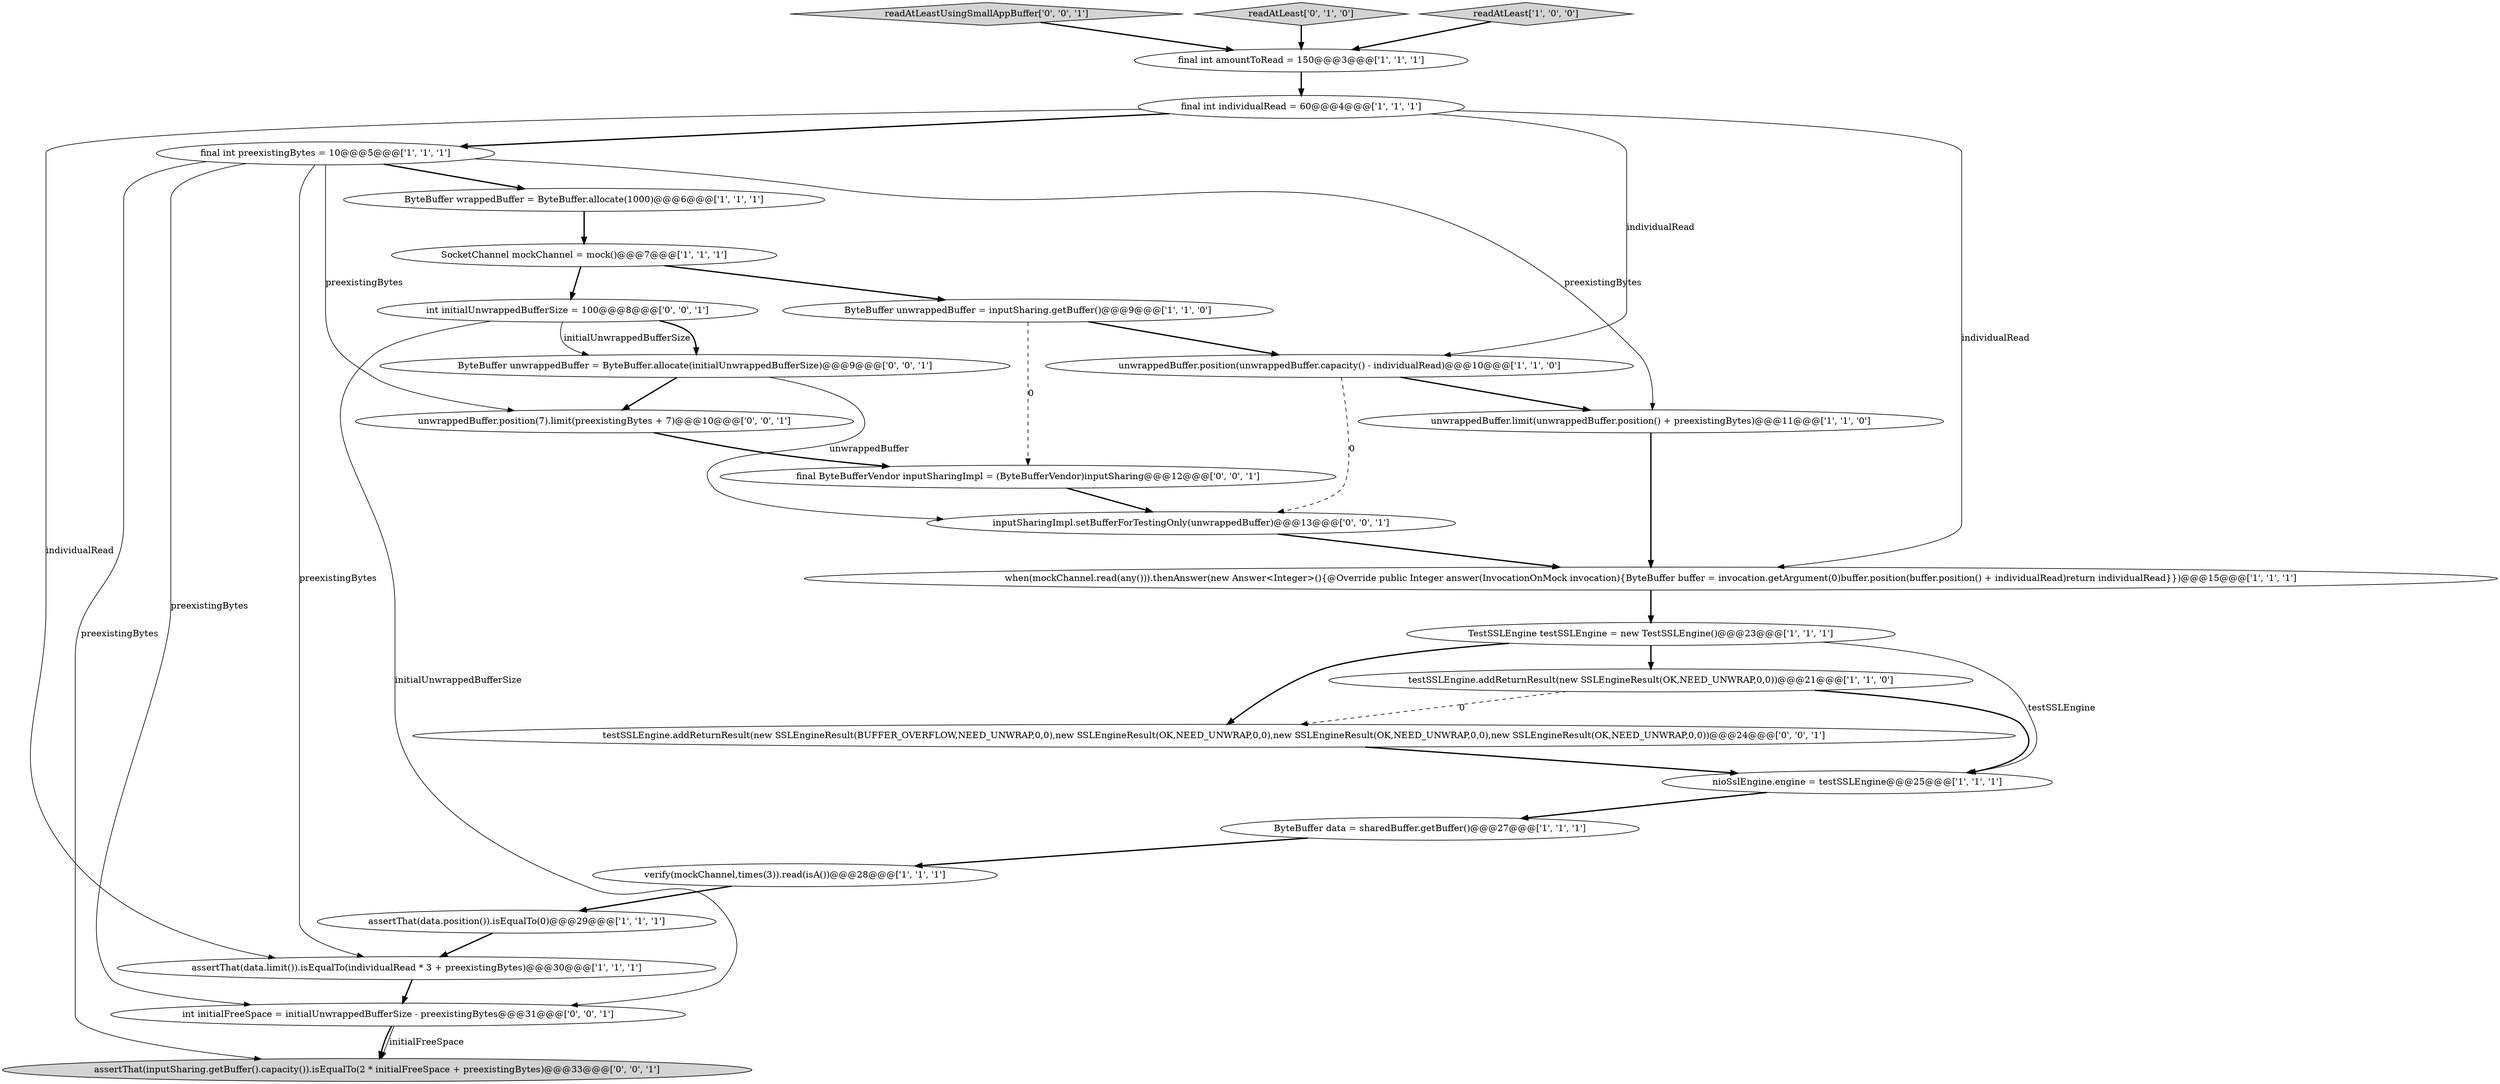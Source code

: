 digraph {
8 [style = filled, label = "when(mockChannel.read(any())).thenAnswer(new Answer<Integer>(){@Override public Integer answer(InvocationOnMock invocation){ByteBuffer buffer = invocation.getArgument(0)buffer.position(buffer.position() + individualRead)return individualRead}})@@@15@@@['1', '1', '1']", fillcolor = white, shape = ellipse image = "AAA0AAABBB1BBB"];
0 [style = filled, label = "ByteBuffer unwrappedBuffer = inputSharing.getBuffer()@@@9@@@['1', '1', '0']", fillcolor = white, shape = ellipse image = "AAA0AAABBB1BBB"];
26 [style = filled, label = "ByteBuffer unwrappedBuffer = ByteBuffer.allocate(initialUnwrappedBufferSize)@@@9@@@['0', '0', '1']", fillcolor = white, shape = ellipse image = "AAA0AAABBB3BBB"];
22 [style = filled, label = "readAtLeastUsingSmallAppBuffer['0', '0', '1']", fillcolor = lightgray, shape = diamond image = "AAA0AAABBB3BBB"];
7 [style = filled, label = "final int individualRead = 60@@@4@@@['1', '1', '1']", fillcolor = white, shape = ellipse image = "AAA0AAABBB1BBB"];
17 [style = filled, label = "readAtLeast['0', '1', '0']", fillcolor = lightgray, shape = diamond image = "AAA0AAABBB2BBB"];
16 [style = filled, label = "TestSSLEngine testSSLEngine = new TestSSLEngine()@@@23@@@['1', '1', '1']", fillcolor = white, shape = ellipse image = "AAA0AAABBB1BBB"];
14 [style = filled, label = "nioSslEngine.engine = testSSLEngine@@@25@@@['1', '1', '1']", fillcolor = white, shape = ellipse image = "AAA0AAABBB1BBB"];
11 [style = filled, label = "SocketChannel mockChannel = mock()@@@7@@@['1', '1', '1']", fillcolor = white, shape = ellipse image = "AAA0AAABBB1BBB"];
3 [style = filled, label = "readAtLeast['1', '0', '0']", fillcolor = lightgray, shape = diamond image = "AAA0AAABBB1BBB"];
12 [style = filled, label = "unwrappedBuffer.limit(unwrappedBuffer.position() + preexistingBytes)@@@11@@@['1', '1', '0']", fillcolor = white, shape = ellipse image = "AAA0AAABBB1BBB"];
5 [style = filled, label = "ByteBuffer wrappedBuffer = ByteBuffer.allocate(1000)@@@6@@@['1', '1', '1']", fillcolor = white, shape = ellipse image = "AAA0AAABBB1BBB"];
20 [style = filled, label = "inputSharingImpl.setBufferForTestingOnly(unwrappedBuffer)@@@13@@@['0', '0', '1']", fillcolor = white, shape = ellipse image = "AAA0AAABBB3BBB"];
25 [style = filled, label = "int initialFreeSpace = initialUnwrappedBufferSize - preexistingBytes@@@31@@@['0', '0', '1']", fillcolor = white, shape = ellipse image = "AAA0AAABBB3BBB"];
9 [style = filled, label = "ByteBuffer data = sharedBuffer.getBuffer()@@@27@@@['1', '1', '1']", fillcolor = white, shape = ellipse image = "AAA0AAABBB1BBB"];
24 [style = filled, label = "final ByteBufferVendor inputSharingImpl = (ByteBufferVendor)inputSharing@@@12@@@['0', '0', '1']", fillcolor = white, shape = ellipse image = "AAA0AAABBB3BBB"];
13 [style = filled, label = "verify(mockChannel,times(3)).read(isA())@@@28@@@['1', '1', '1']", fillcolor = white, shape = ellipse image = "AAA0AAABBB1BBB"];
15 [style = filled, label = "final int amountToRead = 150@@@3@@@['1', '1', '1']", fillcolor = white, shape = ellipse image = "AAA0AAABBB1BBB"];
4 [style = filled, label = "assertThat(data.limit()).isEqualTo(individualRead * 3 + preexistingBytes)@@@30@@@['1', '1', '1']", fillcolor = white, shape = ellipse image = "AAA0AAABBB1BBB"];
21 [style = filled, label = "assertThat(inputSharing.getBuffer().capacity()).isEqualTo(2 * initialFreeSpace + preexistingBytes)@@@33@@@['0', '0', '1']", fillcolor = lightgray, shape = ellipse image = "AAA0AAABBB3BBB"];
1 [style = filled, label = "unwrappedBuffer.position(unwrappedBuffer.capacity() - individualRead)@@@10@@@['1', '1', '0']", fillcolor = white, shape = ellipse image = "AAA0AAABBB1BBB"];
23 [style = filled, label = "int initialUnwrappedBufferSize = 100@@@8@@@['0', '0', '1']", fillcolor = white, shape = ellipse image = "AAA0AAABBB3BBB"];
10 [style = filled, label = "final int preexistingBytes = 10@@@5@@@['1', '1', '1']", fillcolor = white, shape = ellipse image = "AAA0AAABBB1BBB"];
18 [style = filled, label = "testSSLEngine.addReturnResult(new SSLEngineResult(BUFFER_OVERFLOW,NEED_UNWRAP,0,0),new SSLEngineResult(OK,NEED_UNWRAP,0,0),new SSLEngineResult(OK,NEED_UNWRAP,0,0),new SSLEngineResult(OK,NEED_UNWRAP,0,0))@@@24@@@['0', '0', '1']", fillcolor = white, shape = ellipse image = "AAA0AAABBB3BBB"];
19 [style = filled, label = "unwrappedBuffer.position(7).limit(preexistingBytes + 7)@@@10@@@['0', '0', '1']", fillcolor = white, shape = ellipse image = "AAA0AAABBB3BBB"];
2 [style = filled, label = "testSSLEngine.addReturnResult(new SSLEngineResult(OK,NEED_UNWRAP,0,0))@@@21@@@['1', '1', '0']", fillcolor = white, shape = ellipse image = "AAA0AAABBB1BBB"];
6 [style = filled, label = "assertThat(data.position()).isEqualTo(0)@@@29@@@['1', '1', '1']", fillcolor = white, shape = ellipse image = "AAA0AAABBB1BBB"];
8->16 [style = bold, label=""];
7->4 [style = solid, label="individualRead"];
6->4 [style = bold, label=""];
7->10 [style = bold, label=""];
25->21 [style = solid, label="initialFreeSpace"];
24->20 [style = bold, label=""];
4->25 [style = bold, label=""];
16->18 [style = bold, label=""];
1->12 [style = bold, label=""];
1->20 [style = dashed, label="0"];
11->0 [style = bold, label=""];
23->26 [style = solid, label="initialUnwrappedBufferSize"];
9->13 [style = bold, label=""];
13->6 [style = bold, label=""];
7->1 [style = solid, label="individualRead"];
10->12 [style = solid, label="preexistingBytes"];
20->8 [style = bold, label=""];
0->24 [style = dashed, label="0"];
14->9 [style = bold, label=""];
23->25 [style = solid, label="initialUnwrappedBufferSize"];
2->18 [style = dashed, label="0"];
19->24 [style = bold, label=""];
22->15 [style = bold, label=""];
15->7 [style = bold, label=""];
7->8 [style = solid, label="individualRead"];
0->1 [style = bold, label=""];
10->4 [style = solid, label="preexistingBytes"];
23->26 [style = bold, label=""];
16->2 [style = bold, label=""];
26->19 [style = bold, label=""];
25->21 [style = bold, label=""];
5->11 [style = bold, label=""];
17->15 [style = bold, label=""];
16->14 [style = solid, label="testSSLEngine"];
10->19 [style = solid, label="preexistingBytes"];
11->23 [style = bold, label=""];
10->21 [style = solid, label="preexistingBytes"];
3->15 [style = bold, label=""];
10->25 [style = solid, label="preexistingBytes"];
2->14 [style = bold, label=""];
26->20 [style = solid, label="unwrappedBuffer"];
18->14 [style = bold, label=""];
12->8 [style = bold, label=""];
10->5 [style = bold, label=""];
}
